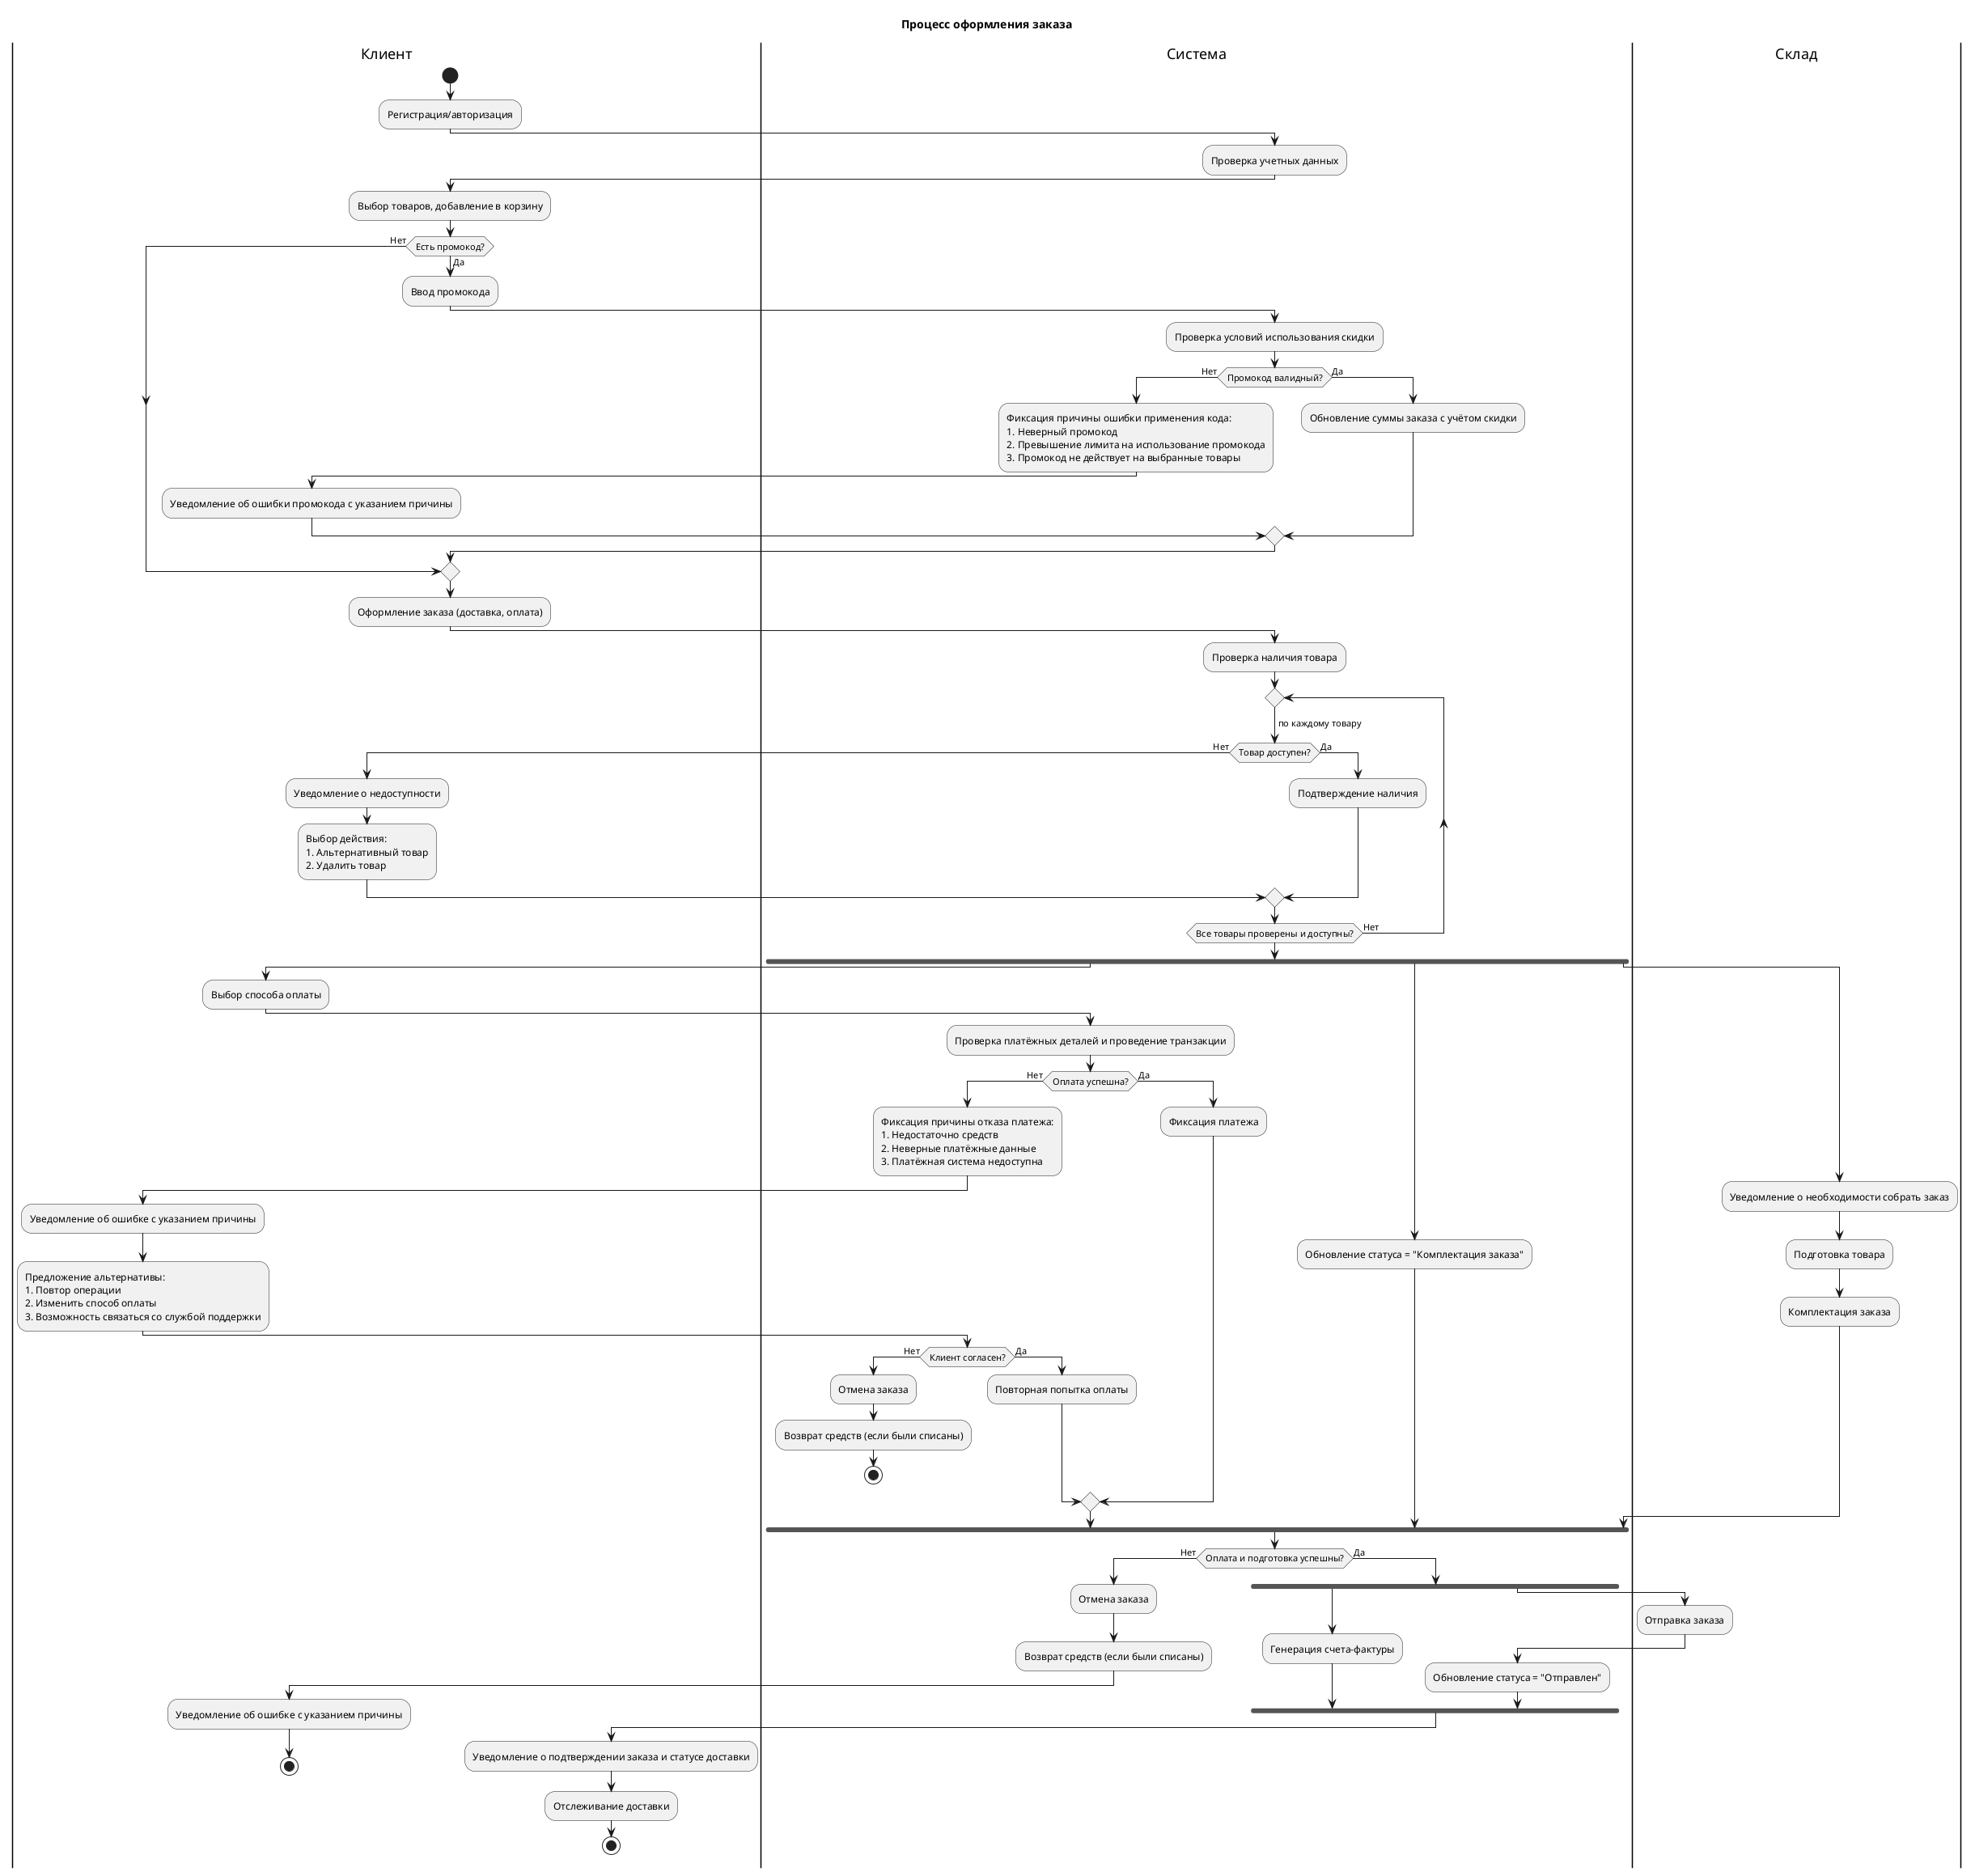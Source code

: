 @startuml

title Процесс оформления заказа

|Клиент|
start
:Регистрация/авторизация;
|Система|
:Проверка учетных данных;
|Клиент|
:Выбор товаров, добавление в корзину;

|Клиент|
if (Есть промокод?) then (Нет)  
else (Да)
  |Клиент|  
  :Ввод промокода;
  |Система|
  :Проверка условий использования скидки;
  if (Промокод валидный?) then (Нет)
    |Система|
    :Фиксация причины ошибки применения кода:
    1. Неверный промокод
    2. Превышение лимита на использование промокода
    3. Промокод не действует на выбранные товары;
    |Клиент| 
    :Уведомление об ошибки промокода с указанием причины;
  else (Да)
    |Система|
    :Обновление суммы заказа с учётом скидки;
  endif
endif

|Клиент|
:Оформление заказа (доставка, оплата);\

|Система|
:Проверка наличия товара;
repeat
  -> по каждому товару;
  if (Товар доступен?) then (Нет)
    |Клиент|
    :Уведомление о недоступности;
    :Выбор действия:
    1. Альтернативный товар
    2. Удалить товар;       
  else (Да)
    |Система|
    :Подтверждение наличия;
  endif
    repeat while (Все товары проверены и доступны?) is (Нет)
  
fork
  |Клиент|
  :Выбор способа оплаты;
  |Система|
  :Проверка платёжных деталей и проведение транзакции;
  if (Оплата успешна?) then (Нет)
    |Система|
    :Фиксация причины отказа платежа:
    1. Недостаточно средств
    2. Неверные платёжные данные
    3. Платёжная система недоступна;
    |Клиент|
    :Уведомление об ошибке с указанием причины;
    :Предложение альтернативы:
    1. Повтор операции
    2. Изменить способ оплаты
    3. Возможность связаться со службой поддержки;
    |Система|
    if (Клиент согласен?) then (Нет)      
      :Отмена заказа;
      :Возврат средств (если были списаны);
      stop
    else (Да)
      :Повторная попытка оплаты;
    endif    
  else (Да)
    |Система|
    :Фиксация платежа;
  endif
fork again
  |Система|
  :Обновление статуса = "Комплектация заказа";
fork again
  |Склад|
  :Уведомление о необходимости собрать заказ;
  :Подготовка товара;
  :Комплектация заказа;
|Система|
end fork

|Система|
if (Оплата и подготовка успешны?) then (Нет)
  |Система|
  :Отмена заказа;
  :Возврат средств (если были списаны);
  |Клиент|
  :Уведомление об ошибке с указанием причины;
  stop
else (Да)
  |Система|
  fork    
    :Генерация счета-фактуры;
  fork again
    |Склад|
    :Отправка заказа;
    |Система|
    :Обновление статуса = "Отправлен";
  end fork
  |Клиент|
  :Уведомление о подтверждении заказа и статусе доставки;
  :Отслеживание доставки;
  stop
  
endif

@enduml